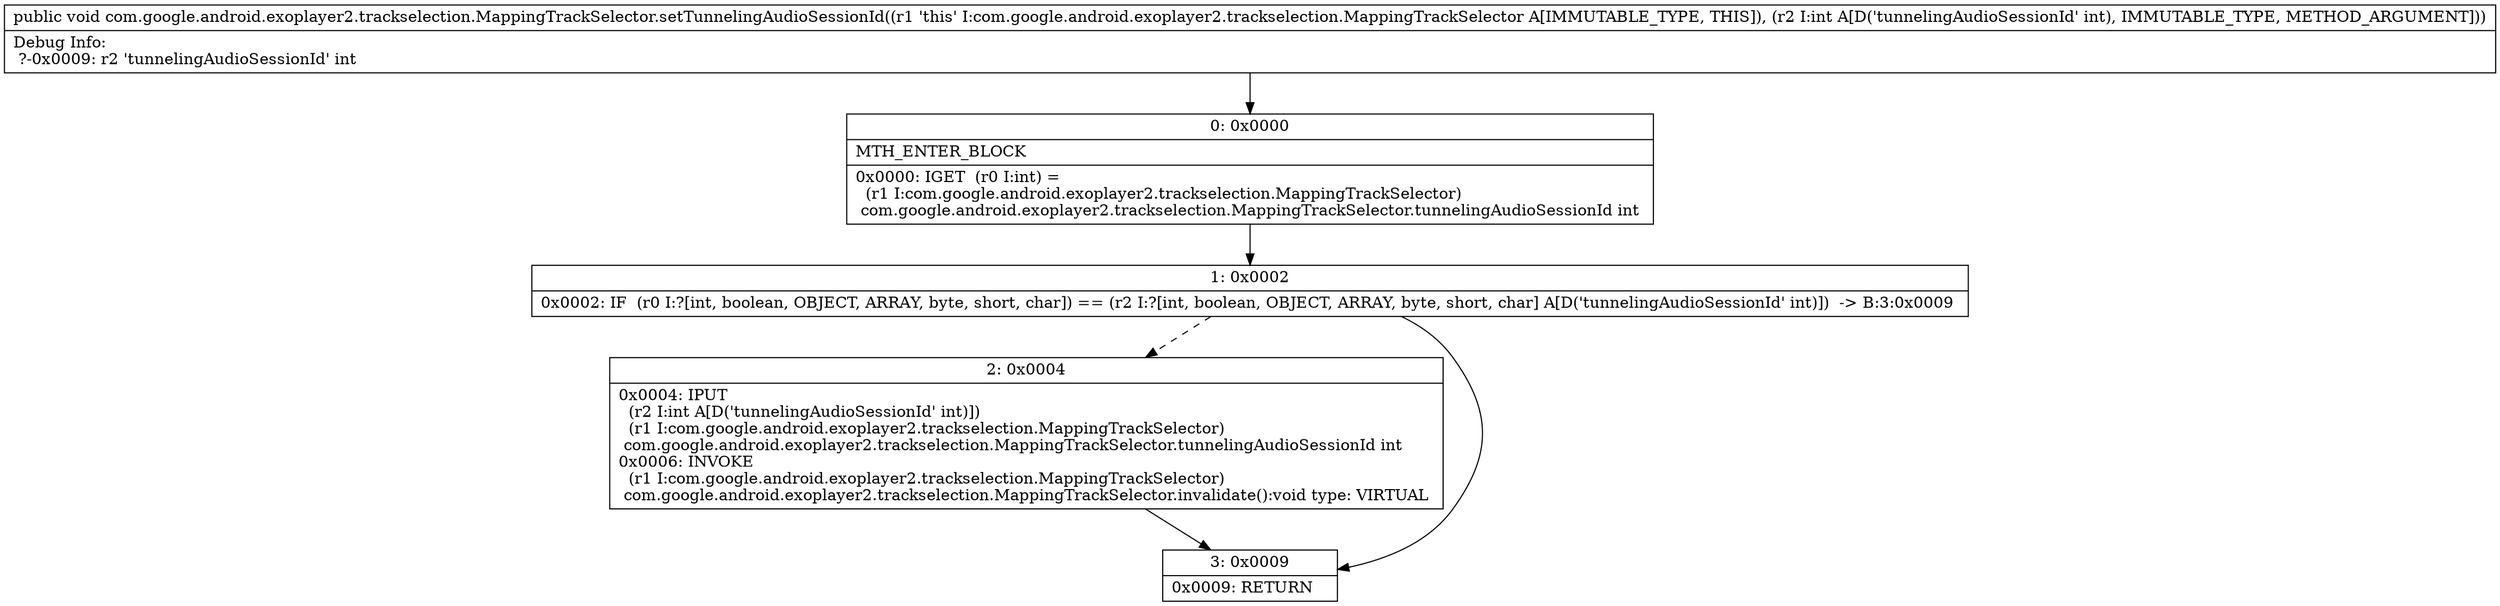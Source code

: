 digraph "CFG forcom.google.android.exoplayer2.trackselection.MappingTrackSelector.setTunnelingAudioSessionId(I)V" {
Node_0 [shape=record,label="{0\:\ 0x0000|MTH_ENTER_BLOCK\l|0x0000: IGET  (r0 I:int) = \l  (r1 I:com.google.android.exoplayer2.trackselection.MappingTrackSelector)\l com.google.android.exoplayer2.trackselection.MappingTrackSelector.tunnelingAudioSessionId int \l}"];
Node_1 [shape=record,label="{1\:\ 0x0002|0x0002: IF  (r0 I:?[int, boolean, OBJECT, ARRAY, byte, short, char]) == (r2 I:?[int, boolean, OBJECT, ARRAY, byte, short, char] A[D('tunnelingAudioSessionId' int)])  \-\> B:3:0x0009 \l}"];
Node_2 [shape=record,label="{2\:\ 0x0004|0x0004: IPUT  \l  (r2 I:int A[D('tunnelingAudioSessionId' int)])\l  (r1 I:com.google.android.exoplayer2.trackselection.MappingTrackSelector)\l com.google.android.exoplayer2.trackselection.MappingTrackSelector.tunnelingAudioSessionId int \l0x0006: INVOKE  \l  (r1 I:com.google.android.exoplayer2.trackselection.MappingTrackSelector)\l com.google.android.exoplayer2.trackselection.MappingTrackSelector.invalidate():void type: VIRTUAL \l}"];
Node_3 [shape=record,label="{3\:\ 0x0009|0x0009: RETURN   \l}"];
MethodNode[shape=record,label="{public void com.google.android.exoplayer2.trackselection.MappingTrackSelector.setTunnelingAudioSessionId((r1 'this' I:com.google.android.exoplayer2.trackselection.MappingTrackSelector A[IMMUTABLE_TYPE, THIS]), (r2 I:int A[D('tunnelingAudioSessionId' int), IMMUTABLE_TYPE, METHOD_ARGUMENT]))  | Debug Info:\l  ?\-0x0009: r2 'tunnelingAudioSessionId' int\l}"];
MethodNode -> Node_0;
Node_0 -> Node_1;
Node_1 -> Node_2[style=dashed];
Node_1 -> Node_3;
Node_2 -> Node_3;
}

